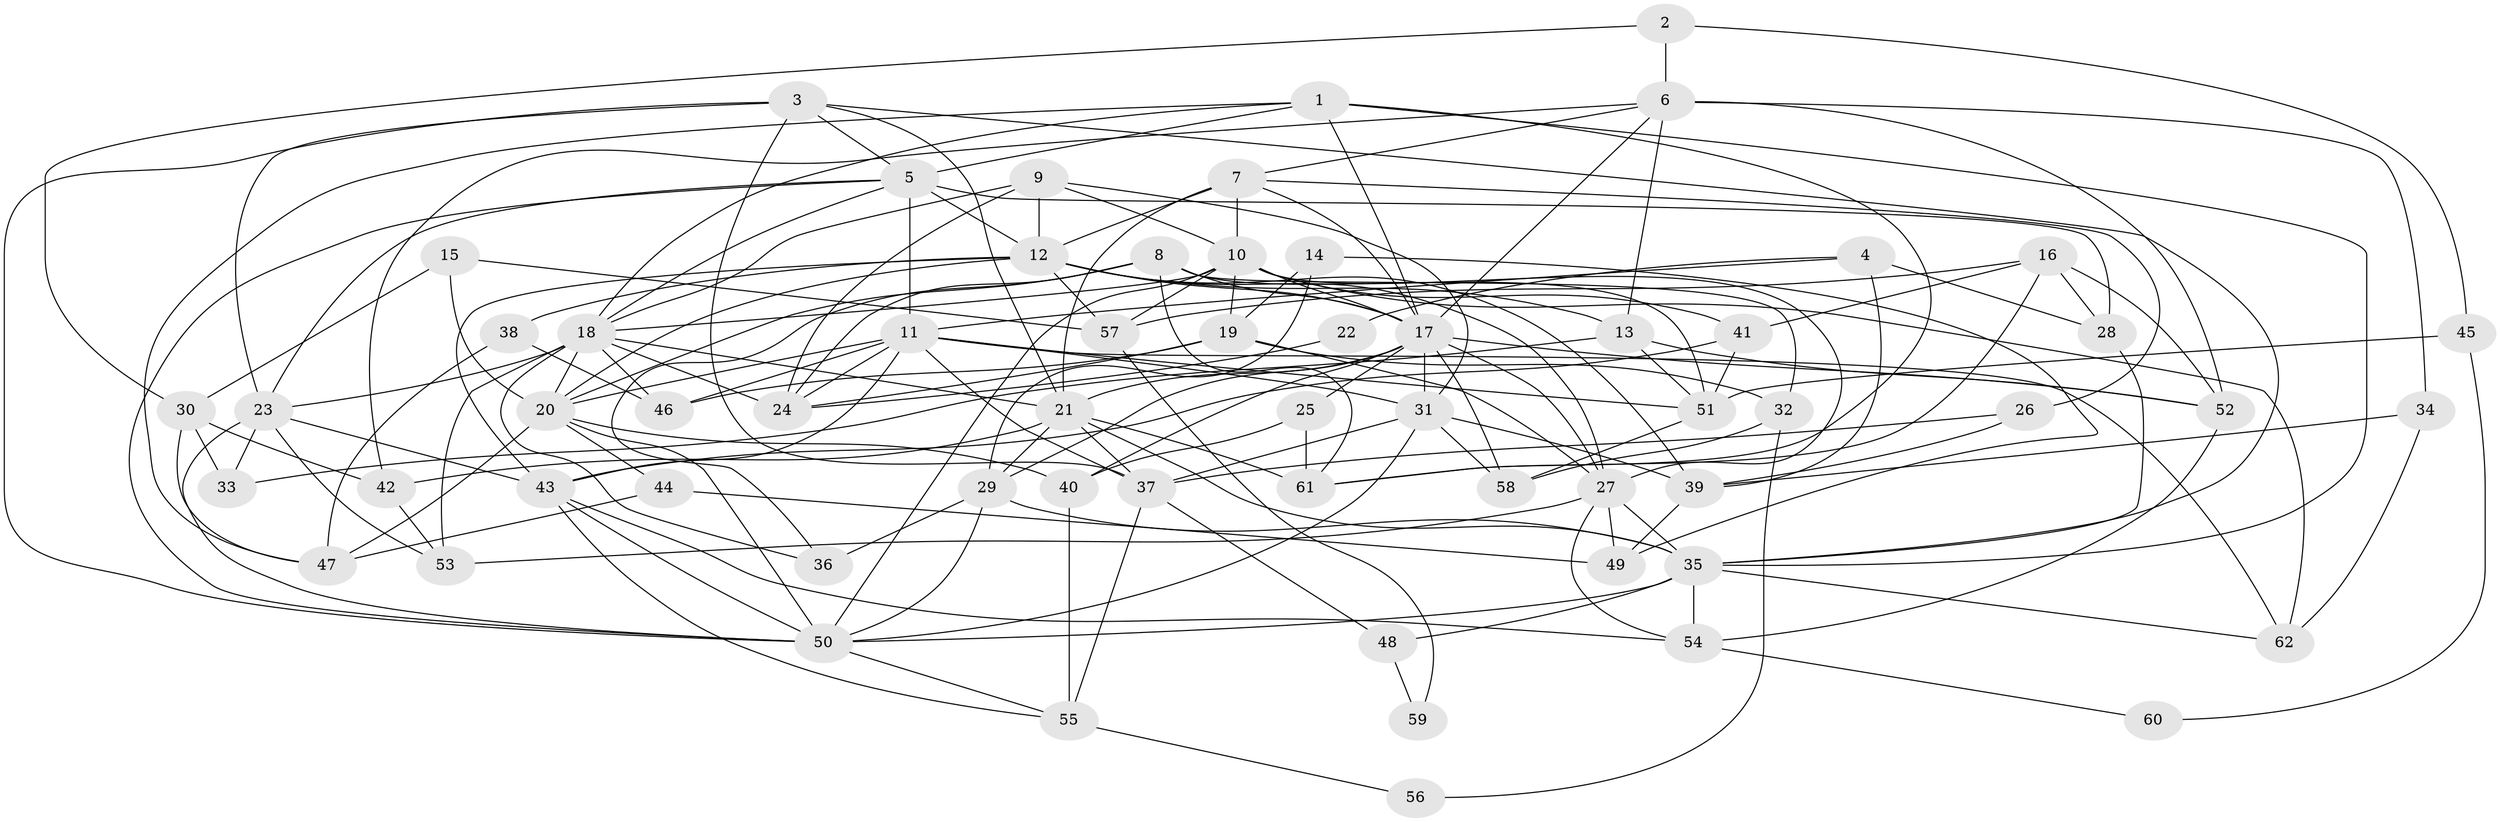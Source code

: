 // original degree distribution, {4: 0.34146341463414637, 3: 0.2601626016260163, 5: 0.22764227642276422, 2: 0.08943089430894309, 9: 0.008130081300813009, 6: 0.04878048780487805, 7: 0.024390243902439025}
// Generated by graph-tools (version 1.1) at 2025/36/03/09/25 02:36:02]
// undirected, 62 vertices, 169 edges
graph export_dot {
graph [start="1"]
  node [color=gray90,style=filled];
  1;
  2;
  3;
  4;
  5;
  6;
  7;
  8;
  9;
  10;
  11;
  12;
  13;
  14;
  15;
  16;
  17;
  18;
  19;
  20;
  21;
  22;
  23;
  24;
  25;
  26;
  27;
  28;
  29;
  30;
  31;
  32;
  33;
  34;
  35;
  36;
  37;
  38;
  39;
  40;
  41;
  42;
  43;
  44;
  45;
  46;
  47;
  48;
  49;
  50;
  51;
  52;
  53;
  54;
  55;
  56;
  57;
  58;
  59;
  60;
  61;
  62;
  1 -- 5 [weight=1.0];
  1 -- 17 [weight=1.0];
  1 -- 18 [weight=1.0];
  1 -- 35 [weight=1.0];
  1 -- 47 [weight=1.0];
  1 -- 61 [weight=1.0];
  2 -- 6 [weight=1.0];
  2 -- 30 [weight=1.0];
  2 -- 45 [weight=1.0];
  3 -- 5 [weight=1.0];
  3 -- 21 [weight=2.0];
  3 -- 23 [weight=1.0];
  3 -- 35 [weight=1.0];
  3 -- 37 [weight=1.0];
  3 -- 50 [weight=2.0];
  4 -- 11 [weight=1.0];
  4 -- 22 [weight=1.0];
  4 -- 28 [weight=1.0];
  4 -- 39 [weight=1.0];
  5 -- 11 [weight=2.0];
  5 -- 12 [weight=1.0];
  5 -- 18 [weight=1.0];
  5 -- 23 [weight=1.0];
  5 -- 28 [weight=1.0];
  5 -- 50 [weight=1.0];
  6 -- 7 [weight=1.0];
  6 -- 13 [weight=1.0];
  6 -- 17 [weight=1.0];
  6 -- 34 [weight=1.0];
  6 -- 42 [weight=1.0];
  6 -- 52 [weight=1.0];
  7 -- 10 [weight=2.0];
  7 -- 12 [weight=1.0];
  7 -- 17 [weight=1.0];
  7 -- 21 [weight=1.0];
  7 -- 26 [weight=1.0];
  8 -- 17 [weight=1.0];
  8 -- 20 [weight=1.0];
  8 -- 24 [weight=1.0];
  8 -- 32 [weight=1.0];
  8 -- 36 [weight=1.0];
  8 -- 51 [weight=1.0];
  8 -- 61 [weight=1.0];
  9 -- 10 [weight=1.0];
  9 -- 12 [weight=1.0];
  9 -- 18 [weight=1.0];
  9 -- 24 [weight=1.0];
  9 -- 31 [weight=1.0];
  10 -- 17 [weight=1.0];
  10 -- 18 [weight=1.0];
  10 -- 19 [weight=1.0];
  10 -- 27 [weight=1.0];
  10 -- 41 [weight=1.0];
  10 -- 50 [weight=1.0];
  10 -- 57 [weight=1.0];
  10 -- 62 [weight=1.0];
  11 -- 20 [weight=1.0];
  11 -- 24 [weight=1.0];
  11 -- 31 [weight=1.0];
  11 -- 37 [weight=1.0];
  11 -- 43 [weight=1.0];
  11 -- 46 [weight=1.0];
  11 -- 51 [weight=1.0];
  11 -- 62 [weight=1.0];
  12 -- 13 [weight=1.0];
  12 -- 17 [weight=1.0];
  12 -- 20 [weight=1.0];
  12 -- 27 [weight=2.0];
  12 -- 38 [weight=1.0];
  12 -- 39 [weight=1.0];
  12 -- 43 [weight=1.0];
  12 -- 57 [weight=1.0];
  13 -- 33 [weight=1.0];
  13 -- 51 [weight=1.0];
  13 -- 52 [weight=1.0];
  14 -- 19 [weight=1.0];
  14 -- 29 [weight=1.0];
  14 -- 49 [weight=1.0];
  15 -- 20 [weight=1.0];
  15 -- 30 [weight=1.0];
  15 -- 57 [weight=1.0];
  16 -- 28 [weight=1.0];
  16 -- 41 [weight=1.0];
  16 -- 52 [weight=1.0];
  16 -- 57 [weight=1.0];
  16 -- 61 [weight=1.0];
  17 -- 21 [weight=1.0];
  17 -- 25 [weight=1.0];
  17 -- 27 [weight=1.0];
  17 -- 29 [weight=1.0];
  17 -- 31 [weight=1.0];
  17 -- 40 [weight=1.0];
  17 -- 52 [weight=1.0];
  17 -- 58 [weight=1.0];
  18 -- 20 [weight=1.0];
  18 -- 21 [weight=2.0];
  18 -- 23 [weight=1.0];
  18 -- 24 [weight=1.0];
  18 -- 36 [weight=2.0];
  18 -- 46 [weight=1.0];
  18 -- 53 [weight=1.0];
  19 -- 24 [weight=1.0];
  19 -- 27 [weight=1.0];
  19 -- 32 [weight=1.0];
  19 -- 46 [weight=1.0];
  20 -- 40 [weight=1.0];
  20 -- 44 [weight=1.0];
  20 -- 47 [weight=1.0];
  20 -- 50 [weight=1.0];
  21 -- 29 [weight=1.0];
  21 -- 35 [weight=1.0];
  21 -- 37 [weight=1.0];
  21 -- 42 [weight=1.0];
  21 -- 61 [weight=1.0];
  22 -- 24 [weight=2.0];
  23 -- 33 [weight=1.0];
  23 -- 43 [weight=1.0];
  23 -- 50 [weight=1.0];
  23 -- 53 [weight=1.0];
  25 -- 40 [weight=1.0];
  25 -- 61 [weight=1.0];
  26 -- 37 [weight=1.0];
  26 -- 39 [weight=1.0];
  27 -- 35 [weight=2.0];
  27 -- 49 [weight=1.0];
  27 -- 53 [weight=1.0];
  27 -- 54 [weight=1.0];
  28 -- 35 [weight=1.0];
  29 -- 35 [weight=1.0];
  29 -- 36 [weight=1.0];
  29 -- 50 [weight=1.0];
  30 -- 33 [weight=1.0];
  30 -- 42 [weight=1.0];
  30 -- 47 [weight=1.0];
  31 -- 37 [weight=2.0];
  31 -- 39 [weight=1.0];
  31 -- 50 [weight=2.0];
  31 -- 58 [weight=1.0];
  32 -- 56 [weight=1.0];
  32 -- 58 [weight=1.0];
  34 -- 39 [weight=1.0];
  34 -- 62 [weight=1.0];
  35 -- 48 [weight=1.0];
  35 -- 50 [weight=1.0];
  35 -- 54 [weight=1.0];
  35 -- 62 [weight=1.0];
  37 -- 48 [weight=1.0];
  37 -- 55 [weight=1.0];
  38 -- 46 [weight=1.0];
  38 -- 47 [weight=1.0];
  39 -- 49 [weight=1.0];
  40 -- 55 [weight=1.0];
  41 -- 43 [weight=1.0];
  41 -- 51 [weight=1.0];
  42 -- 53 [weight=1.0];
  43 -- 50 [weight=1.0];
  43 -- 54 [weight=1.0];
  43 -- 55 [weight=1.0];
  44 -- 47 [weight=1.0];
  44 -- 49 [weight=1.0];
  45 -- 51 [weight=1.0];
  45 -- 60 [weight=1.0];
  48 -- 59 [weight=1.0];
  50 -- 55 [weight=1.0];
  51 -- 58 [weight=1.0];
  52 -- 54 [weight=1.0];
  54 -- 60 [weight=1.0];
  55 -- 56 [weight=1.0];
  57 -- 59 [weight=1.0];
}
